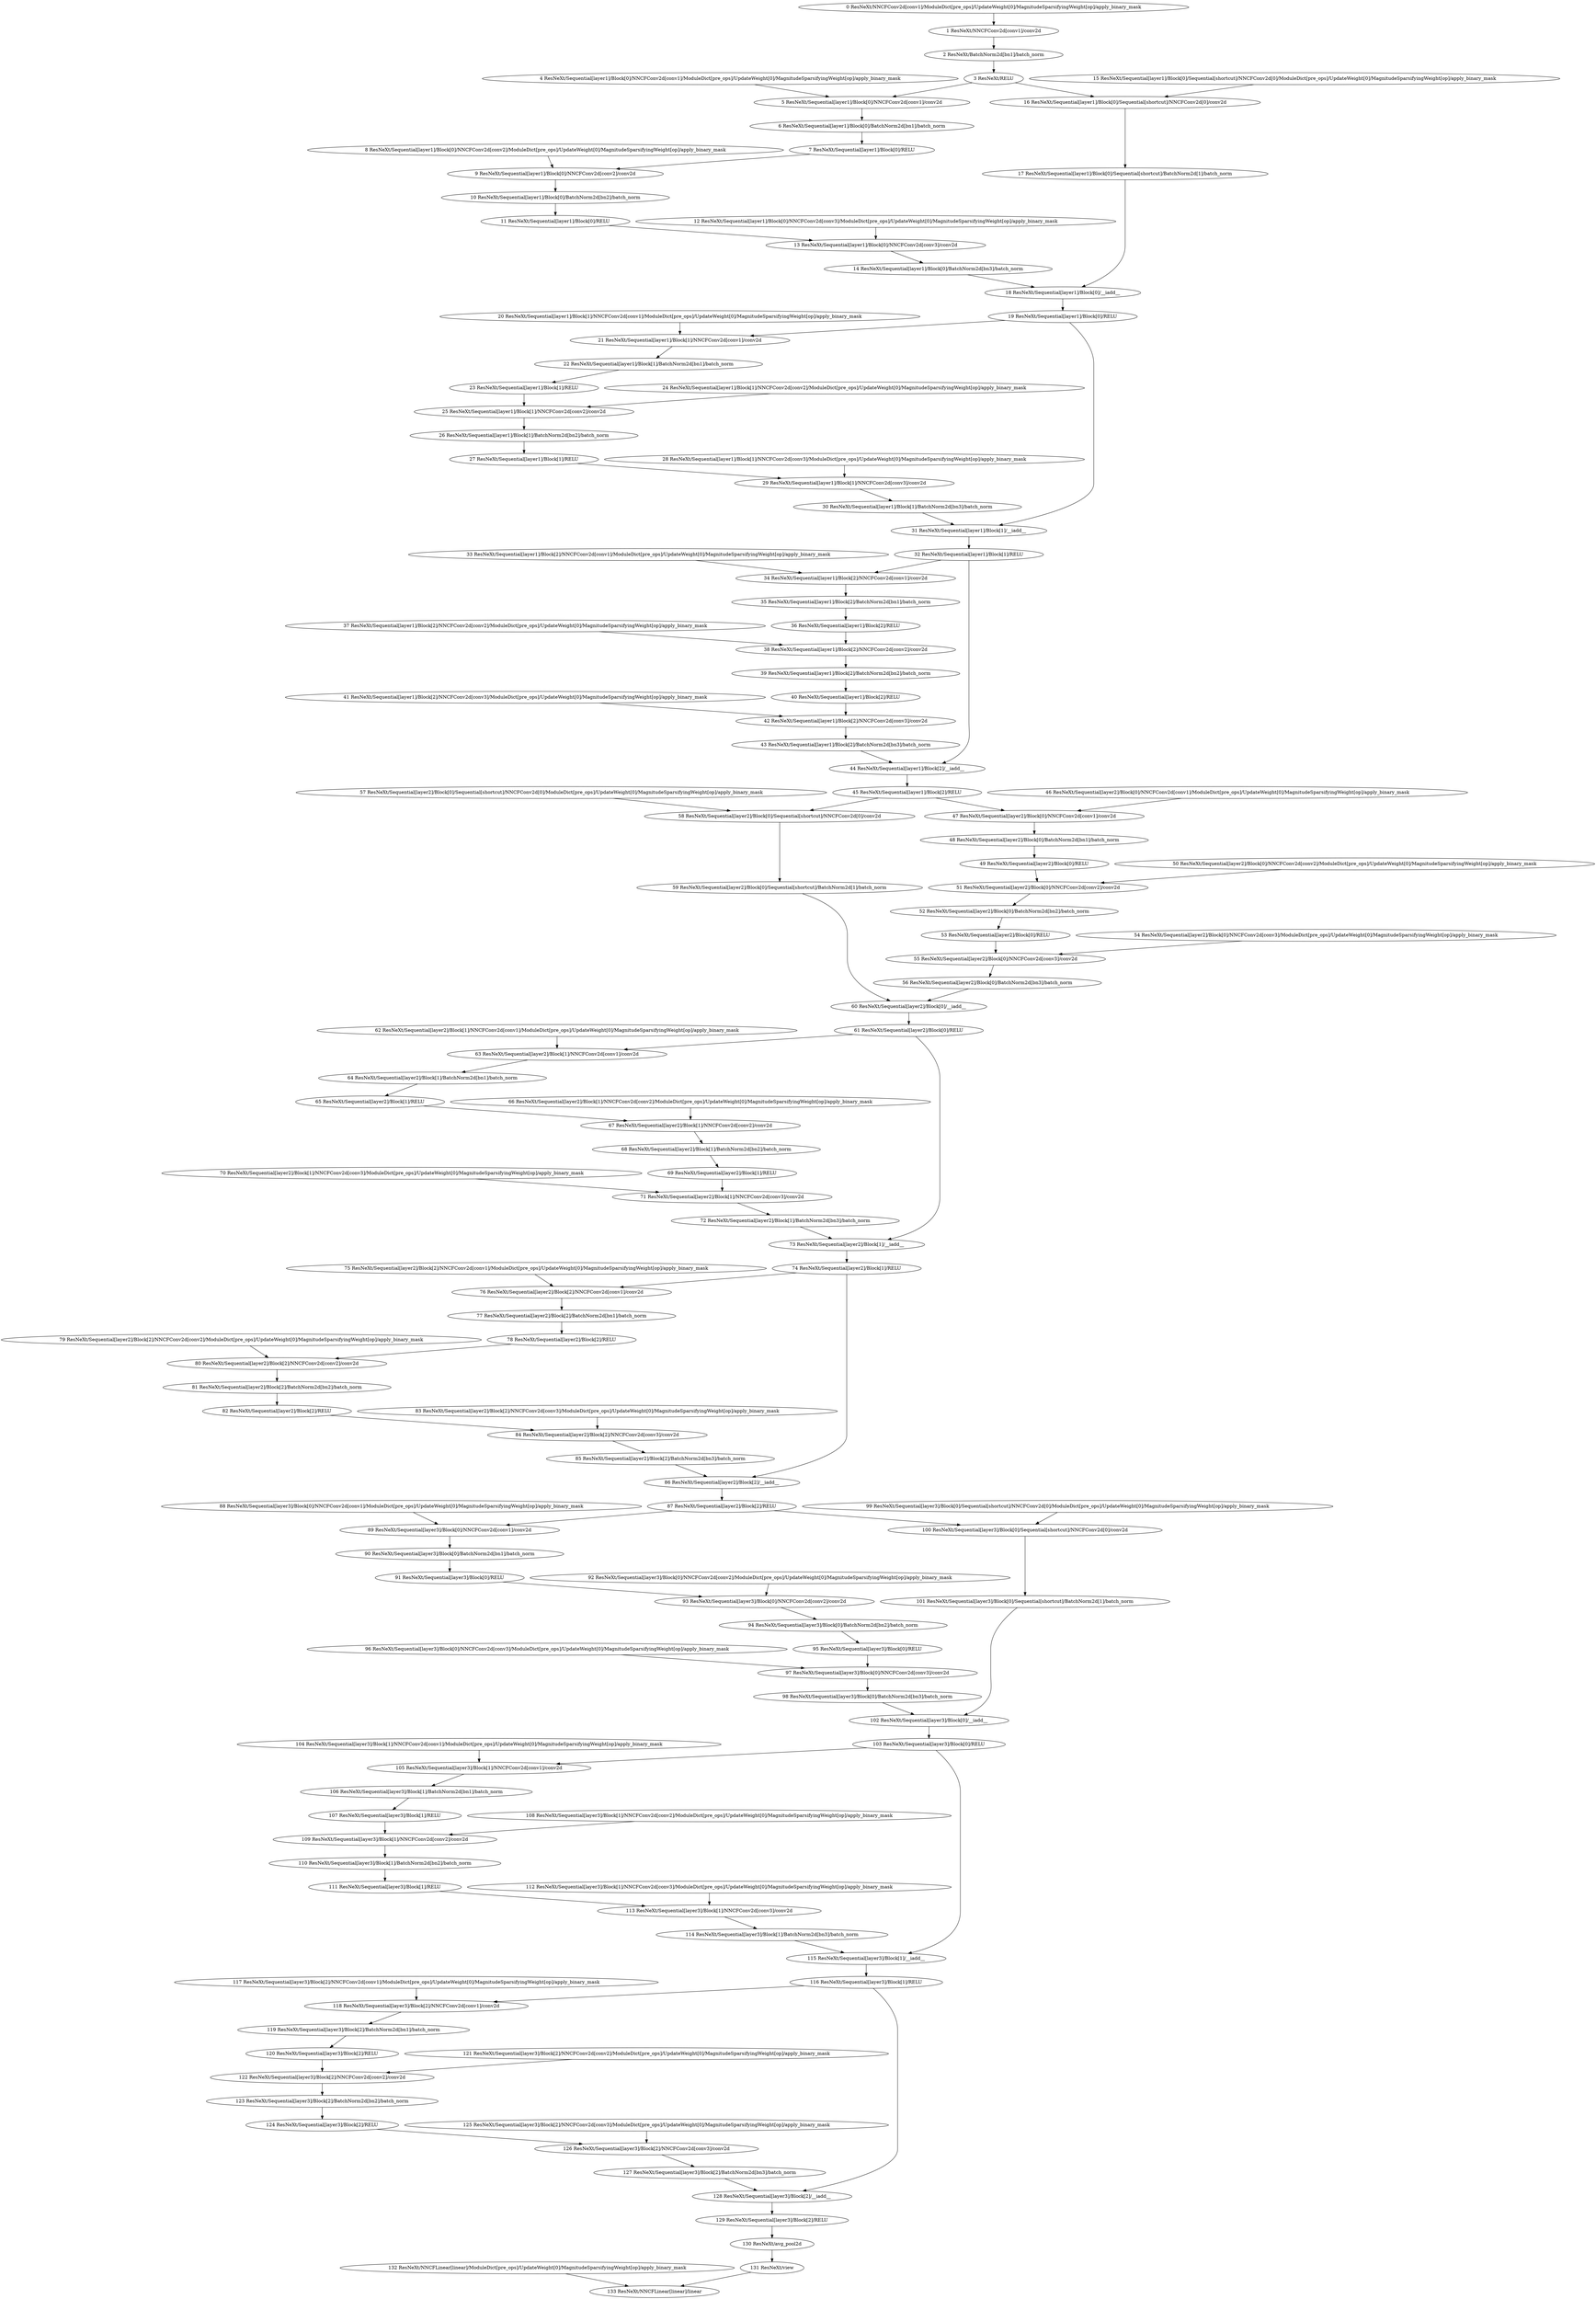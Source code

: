 strict digraph  {
"68 ResNeXt/Sequential[layer2]/Block[1]/BatchNorm2d[bn2]/batch_norm" [id=68, scope="ResNeXt/Sequential[layer2]/Block[1]/BatchNorm2d[bn2]", type=batch_norm];
"125 ResNeXt/Sequential[layer3]/Block[2]/NNCFConv2d[conv3]/ModuleDict[pre_ops]/UpdateWeight[0]/MagnitudeSparsifyingWeight[op]/apply_binary_mask" [id=125, scope="ResNeXt/Sequential[layer3]/Block[2]/NNCFConv2d[conv3]/ModuleDict[pre_ops]/UpdateWeight[0]/MagnitudeSparsifyingWeight[op]", type=apply_binary_mask];
"50 ResNeXt/Sequential[layer2]/Block[0]/NNCFConv2d[conv2]/ModuleDict[pre_ops]/UpdateWeight[0]/MagnitudeSparsifyingWeight[op]/apply_binary_mask" [id=50, scope="ResNeXt/Sequential[layer2]/Block[0]/NNCFConv2d[conv2]/ModuleDict[pre_ops]/UpdateWeight[0]/MagnitudeSparsifyingWeight[op]", type=apply_binary_mask];
"35 ResNeXt/Sequential[layer1]/Block[2]/BatchNorm2d[bn1]/batch_norm" [id=35, scope="ResNeXt/Sequential[layer1]/Block[2]/BatchNorm2d[bn1]", type=batch_norm];
"130 ResNeXt/avg_pool2d" [id=130, scope=ResNeXt, type=avg_pool2d];
"28 ResNeXt/Sequential[layer1]/Block[1]/NNCFConv2d[conv3]/ModuleDict[pre_ops]/UpdateWeight[0]/MagnitudeSparsifyingWeight[op]/apply_binary_mask" [id=28, scope="ResNeXt/Sequential[layer1]/Block[1]/NNCFConv2d[conv3]/ModuleDict[pre_ops]/UpdateWeight[0]/MagnitudeSparsifyingWeight[op]", type=apply_binary_mask];
"80 ResNeXt/Sequential[layer2]/Block[2]/NNCFConv2d[conv2]/conv2d" [id=80, scope="ResNeXt/Sequential[layer2]/Block[2]/NNCFConv2d[conv2]", type=conv2d];
"8 ResNeXt/Sequential[layer1]/Block[0]/NNCFConv2d[conv2]/ModuleDict[pre_ops]/UpdateWeight[0]/MagnitudeSparsifyingWeight[op]/apply_binary_mask" [id=8, scope="ResNeXt/Sequential[layer1]/Block[0]/NNCFConv2d[conv2]/ModuleDict[pre_ops]/UpdateWeight[0]/MagnitudeSparsifyingWeight[op]", type=apply_binary_mask];
"115 ResNeXt/Sequential[layer3]/Block[1]/__iadd__" [id=115, scope="ResNeXt/Sequential[layer3]/Block[1]", type=__iadd__];
"57 ResNeXt/Sequential[layer2]/Block[0]/Sequential[shortcut]/NNCFConv2d[0]/ModuleDict[pre_ops]/UpdateWeight[0]/MagnitudeSparsifyingWeight[op]/apply_binary_mask" [id=57, scope="ResNeXt/Sequential[layer2]/Block[0]/Sequential[shortcut]/NNCFConv2d[0]/ModuleDict[pre_ops]/UpdateWeight[0]/MagnitudeSparsifyingWeight[op]", type=apply_binary_mask];
"40 ResNeXt/Sequential[layer1]/Block[2]/RELU" [id=40, scope="ResNeXt/Sequential[layer1]/Block[2]", type=RELU];
"119 ResNeXt/Sequential[layer3]/Block[2]/BatchNorm2d[bn1]/batch_norm" [id=119, scope="ResNeXt/Sequential[layer3]/Block[2]/BatchNorm2d[bn1]", type=batch_norm];
"93 ResNeXt/Sequential[layer3]/Block[0]/NNCFConv2d[conv2]/conv2d" [id=93, scope="ResNeXt/Sequential[layer3]/Block[0]/NNCFConv2d[conv2]", type=conv2d];
"39 ResNeXt/Sequential[layer1]/Block[2]/BatchNorm2d[bn2]/batch_norm" [id=39, scope="ResNeXt/Sequential[layer1]/Block[2]/BatchNorm2d[bn2]", type=batch_norm];
"72 ResNeXt/Sequential[layer2]/Block[1]/BatchNorm2d[bn3]/batch_norm" [id=72, scope="ResNeXt/Sequential[layer2]/Block[1]/BatchNorm2d[bn3]", type=batch_norm];
"117 ResNeXt/Sequential[layer3]/Block[2]/NNCFConv2d[conv1]/ModuleDict[pre_ops]/UpdateWeight[0]/MagnitudeSparsifyingWeight[op]/apply_binary_mask" [id=117, scope="ResNeXt/Sequential[layer3]/Block[2]/NNCFConv2d[conv1]/ModuleDict[pre_ops]/UpdateWeight[0]/MagnitudeSparsifyingWeight[op]", type=apply_binary_mask];
"51 ResNeXt/Sequential[layer2]/Block[0]/NNCFConv2d[conv2]/conv2d" [id=51, scope="ResNeXt/Sequential[layer2]/Block[0]/NNCFConv2d[conv2]", type=conv2d];
"18 ResNeXt/Sequential[layer1]/Block[0]/__iadd__" [id=18, scope="ResNeXt/Sequential[layer1]/Block[0]", type=__iadd__];
"36 ResNeXt/Sequential[layer1]/Block[2]/RELU" [id=36, scope="ResNeXt/Sequential[layer1]/Block[2]", type=RELU];
"14 ResNeXt/Sequential[layer1]/Block[0]/BatchNorm2d[bn3]/batch_norm" [id=14, scope="ResNeXt/Sequential[layer1]/Block[0]/BatchNorm2d[bn3]", type=batch_norm];
"132 ResNeXt/NNCFLinear[linear]/ModuleDict[pre_ops]/UpdateWeight[0]/MagnitudeSparsifyingWeight[op]/apply_binary_mask" [id=132, scope="ResNeXt/NNCFLinear[linear]/ModuleDict[pre_ops]/UpdateWeight[0]/MagnitudeSparsifyingWeight[op]", type=apply_binary_mask];
"75 ResNeXt/Sequential[layer2]/Block[2]/NNCFConv2d[conv1]/ModuleDict[pre_ops]/UpdateWeight[0]/MagnitudeSparsifyingWeight[op]/apply_binary_mask" [id=75, scope="ResNeXt/Sequential[layer2]/Block[2]/NNCFConv2d[conv1]/ModuleDict[pre_ops]/UpdateWeight[0]/MagnitudeSparsifyingWeight[op]", type=apply_binary_mask];
"78 ResNeXt/Sequential[layer2]/Block[2]/RELU" [id=78, scope="ResNeXt/Sequential[layer2]/Block[2]", type=RELU];
"123 ResNeXt/Sequential[layer3]/Block[2]/BatchNorm2d[bn2]/batch_norm" [id=123, scope="ResNeXt/Sequential[layer3]/Block[2]/BatchNorm2d[bn2]", type=batch_norm];
"30 ResNeXt/Sequential[layer1]/Block[1]/BatchNorm2d[bn3]/batch_norm" [id=30, scope="ResNeXt/Sequential[layer1]/Block[1]/BatchNorm2d[bn3]", type=batch_norm];
"22 ResNeXt/Sequential[layer1]/Block[1]/BatchNorm2d[bn1]/batch_norm" [id=22, scope="ResNeXt/Sequential[layer1]/Block[1]/BatchNorm2d[bn1]", type=batch_norm];
"5 ResNeXt/Sequential[layer1]/Block[0]/NNCFConv2d[conv1]/conv2d" [id=5, scope="ResNeXt/Sequential[layer1]/Block[0]/NNCFConv2d[conv1]", type=conv2d];
"54 ResNeXt/Sequential[layer2]/Block[0]/NNCFConv2d[conv3]/ModuleDict[pre_ops]/UpdateWeight[0]/MagnitudeSparsifyingWeight[op]/apply_binary_mask" [id=54, scope="ResNeXt/Sequential[layer2]/Block[0]/NNCFConv2d[conv3]/ModuleDict[pre_ops]/UpdateWeight[0]/MagnitudeSparsifyingWeight[op]", type=apply_binary_mask];
"102 ResNeXt/Sequential[layer3]/Block[0]/__iadd__" [id=102, scope="ResNeXt/Sequential[layer3]/Block[0]", type=__iadd__];
"86 ResNeXt/Sequential[layer2]/Block[2]/__iadd__" [id=86, scope="ResNeXt/Sequential[layer2]/Block[2]", type=__iadd__];
"9 ResNeXt/Sequential[layer1]/Block[0]/NNCFConv2d[conv2]/conv2d" [id=9, scope="ResNeXt/Sequential[layer1]/Block[0]/NNCFConv2d[conv2]", type=conv2d];
"66 ResNeXt/Sequential[layer2]/Block[1]/NNCFConv2d[conv2]/ModuleDict[pre_ops]/UpdateWeight[0]/MagnitudeSparsifyingWeight[op]/apply_binary_mask" [id=66, scope="ResNeXt/Sequential[layer2]/Block[1]/NNCFConv2d[conv2]/ModuleDict[pre_ops]/UpdateWeight[0]/MagnitudeSparsifyingWeight[op]", type=apply_binary_mask];
"49 ResNeXt/Sequential[layer2]/Block[0]/RELU" [id=49, scope="ResNeXt/Sequential[layer2]/Block[0]", type=RELU];
"67 ResNeXt/Sequential[layer2]/Block[1]/NNCFConv2d[conv2]/conv2d" [id=67, scope="ResNeXt/Sequential[layer2]/Block[1]/NNCFConv2d[conv2]", type=conv2d];
"52 ResNeXt/Sequential[layer2]/Block[0]/BatchNorm2d[bn2]/batch_norm" [id=52, scope="ResNeXt/Sequential[layer2]/Block[0]/BatchNorm2d[bn2]", type=batch_norm];
"81 ResNeXt/Sequential[layer2]/Block[2]/BatchNorm2d[bn2]/batch_norm" [id=81, scope="ResNeXt/Sequential[layer2]/Block[2]/BatchNorm2d[bn2]", type=batch_norm];
"42 ResNeXt/Sequential[layer1]/Block[2]/NNCFConv2d[conv3]/conv2d" [id=42, scope="ResNeXt/Sequential[layer1]/Block[2]/NNCFConv2d[conv3]", type=conv2d];
"65 ResNeXt/Sequential[layer2]/Block[1]/RELU" [id=65, scope="ResNeXt/Sequential[layer2]/Block[1]", type=RELU];
"100 ResNeXt/Sequential[layer3]/Block[0]/Sequential[shortcut]/NNCFConv2d[0]/conv2d" [id=100, scope="ResNeXt/Sequential[layer3]/Block[0]/Sequential[shortcut]/NNCFConv2d[0]", type=conv2d];
"53 ResNeXt/Sequential[layer2]/Block[0]/RELU" [id=53, scope="ResNeXt/Sequential[layer2]/Block[0]", type=RELU];
"121 ResNeXt/Sequential[layer3]/Block[2]/NNCFConv2d[conv2]/ModuleDict[pre_ops]/UpdateWeight[0]/MagnitudeSparsifyingWeight[op]/apply_binary_mask" [id=121, scope="ResNeXt/Sequential[layer3]/Block[2]/NNCFConv2d[conv2]/ModuleDict[pre_ops]/UpdateWeight[0]/MagnitudeSparsifyingWeight[op]", type=apply_binary_mask];
"118 ResNeXt/Sequential[layer3]/Block[2]/NNCFConv2d[conv1]/conv2d" [id=118, scope="ResNeXt/Sequential[layer3]/Block[2]/NNCFConv2d[conv1]", type=conv2d];
"99 ResNeXt/Sequential[layer3]/Block[0]/Sequential[shortcut]/NNCFConv2d[0]/ModuleDict[pre_ops]/UpdateWeight[0]/MagnitudeSparsifyingWeight[op]/apply_binary_mask" [id=99, scope="ResNeXt/Sequential[layer3]/Block[0]/Sequential[shortcut]/NNCFConv2d[0]/ModuleDict[pre_ops]/UpdateWeight[0]/MagnitudeSparsifyingWeight[op]", type=apply_binary_mask];
"103 ResNeXt/Sequential[layer3]/Block[0]/RELU" [id=103, scope="ResNeXt/Sequential[layer3]/Block[0]", type=RELU];
"71 ResNeXt/Sequential[layer2]/Block[1]/NNCFConv2d[conv3]/conv2d" [id=71, scope="ResNeXt/Sequential[layer2]/Block[1]/NNCFConv2d[conv3]", type=conv2d];
"74 ResNeXt/Sequential[layer2]/Block[1]/RELU" [id=74, scope="ResNeXt/Sequential[layer2]/Block[1]", type=RELU];
"24 ResNeXt/Sequential[layer1]/Block[1]/NNCFConv2d[conv2]/ModuleDict[pre_ops]/UpdateWeight[0]/MagnitudeSparsifyingWeight[op]/apply_binary_mask" [id=24, scope="ResNeXt/Sequential[layer1]/Block[1]/NNCFConv2d[conv2]/ModuleDict[pre_ops]/UpdateWeight[0]/MagnitudeSparsifyingWeight[op]", type=apply_binary_mask];
"61 ResNeXt/Sequential[layer2]/Block[0]/RELU" [id=61, scope="ResNeXt/Sequential[layer2]/Block[0]", type=RELU];
"83 ResNeXt/Sequential[layer2]/Block[2]/NNCFConv2d[conv3]/ModuleDict[pre_ops]/UpdateWeight[0]/MagnitudeSparsifyingWeight[op]/apply_binary_mask" [id=83, scope="ResNeXt/Sequential[layer2]/Block[2]/NNCFConv2d[conv3]/ModuleDict[pre_ops]/UpdateWeight[0]/MagnitudeSparsifyingWeight[op]", type=apply_binary_mask];
"26 ResNeXt/Sequential[layer1]/Block[1]/BatchNorm2d[bn2]/batch_norm" [id=26, scope="ResNeXt/Sequential[layer1]/Block[1]/BatchNorm2d[bn2]", type=batch_norm];
"16 ResNeXt/Sequential[layer1]/Block[0]/Sequential[shortcut]/NNCFConv2d[0]/conv2d" [id=16, scope="ResNeXt/Sequential[layer1]/Block[0]/Sequential[shortcut]/NNCFConv2d[0]", type=conv2d];
"85 ResNeXt/Sequential[layer2]/Block[2]/BatchNorm2d[bn3]/batch_norm" [id=85, scope="ResNeXt/Sequential[layer2]/Block[2]/BatchNorm2d[bn3]", type=batch_norm];
"23 ResNeXt/Sequential[layer1]/Block[1]/RELU" [id=23, scope="ResNeXt/Sequential[layer1]/Block[1]", type=RELU];
"94 ResNeXt/Sequential[layer3]/Block[0]/BatchNorm2d[bn2]/batch_norm" [id=94, scope="ResNeXt/Sequential[layer3]/Block[0]/BatchNorm2d[bn2]", type=batch_norm];
"3 ResNeXt/RELU" [id=3, scope=ResNeXt, type=RELU];
"6 ResNeXt/Sequential[layer1]/Block[0]/BatchNorm2d[bn1]/batch_norm" [id=6, scope="ResNeXt/Sequential[layer1]/Block[0]/BatchNorm2d[bn1]", type=batch_norm];
"84 ResNeXt/Sequential[layer2]/Block[2]/NNCFConv2d[conv3]/conv2d" [id=84, scope="ResNeXt/Sequential[layer2]/Block[2]/NNCFConv2d[conv3]", type=conv2d];
"41 ResNeXt/Sequential[layer1]/Block[2]/NNCFConv2d[conv3]/ModuleDict[pre_ops]/UpdateWeight[0]/MagnitudeSparsifyingWeight[op]/apply_binary_mask" [id=41, scope="ResNeXt/Sequential[layer1]/Block[2]/NNCFConv2d[conv3]/ModuleDict[pre_ops]/UpdateWeight[0]/MagnitudeSparsifyingWeight[op]", type=apply_binary_mask];
"128 ResNeXt/Sequential[layer3]/Block[2]/__iadd__" [id=128, scope="ResNeXt/Sequential[layer3]/Block[2]", type=__iadd__];
"31 ResNeXt/Sequential[layer1]/Block[1]/__iadd__" [id=31, scope="ResNeXt/Sequential[layer1]/Block[1]", type=__iadd__];
"90 ResNeXt/Sequential[layer3]/Block[0]/BatchNorm2d[bn1]/batch_norm" [id=90, scope="ResNeXt/Sequential[layer3]/Block[0]/BatchNorm2d[bn1]", type=batch_norm];
"63 ResNeXt/Sequential[layer2]/Block[1]/NNCFConv2d[conv1]/conv2d" [id=63, scope="ResNeXt/Sequential[layer2]/Block[1]/NNCFConv2d[conv1]", type=conv2d];
"124 ResNeXt/Sequential[layer3]/Block[2]/RELU" [id=124, scope="ResNeXt/Sequential[layer3]/Block[2]", type=RELU];
"59 ResNeXt/Sequential[layer2]/Block[0]/Sequential[shortcut]/BatchNorm2d[1]/batch_norm" [id=59, scope="ResNeXt/Sequential[layer2]/Block[0]/Sequential[shortcut]/BatchNorm2d[1]", type=batch_norm];
"104 ResNeXt/Sequential[layer3]/Block[1]/NNCFConv2d[conv1]/ModuleDict[pre_ops]/UpdateWeight[0]/MagnitudeSparsifyingWeight[op]/apply_binary_mask" [id=104, scope="ResNeXt/Sequential[layer3]/Block[1]/NNCFConv2d[conv1]/ModuleDict[pre_ops]/UpdateWeight[0]/MagnitudeSparsifyingWeight[op]", type=apply_binary_mask];
"34 ResNeXt/Sequential[layer1]/Block[2]/NNCFConv2d[conv1]/conv2d" [id=34, scope="ResNeXt/Sequential[layer1]/Block[2]/NNCFConv2d[conv1]", type=conv2d];
"2 ResNeXt/BatchNorm2d[bn1]/batch_norm" [id=2, scope="ResNeXt/BatchNorm2d[bn1]", type=batch_norm];
"1 ResNeXt/NNCFConv2d[conv1]/conv2d" [id=1, scope="ResNeXt/NNCFConv2d[conv1]", type=conv2d];
"97 ResNeXt/Sequential[layer3]/Block[0]/NNCFConv2d[conv3]/conv2d" [id=97, scope="ResNeXt/Sequential[layer3]/Block[0]/NNCFConv2d[conv3]", type=conv2d];
"126 ResNeXt/Sequential[layer3]/Block[2]/NNCFConv2d[conv3]/conv2d" [id=126, scope="ResNeXt/Sequential[layer3]/Block[2]/NNCFConv2d[conv3]", type=conv2d];
"92 ResNeXt/Sequential[layer3]/Block[0]/NNCFConv2d[conv2]/ModuleDict[pre_ops]/UpdateWeight[0]/MagnitudeSparsifyingWeight[op]/apply_binary_mask" [id=92, scope="ResNeXt/Sequential[layer3]/Block[0]/NNCFConv2d[conv2]/ModuleDict[pre_ops]/UpdateWeight[0]/MagnitudeSparsifyingWeight[op]", type=apply_binary_mask];
"79 ResNeXt/Sequential[layer2]/Block[2]/NNCFConv2d[conv2]/ModuleDict[pre_ops]/UpdateWeight[0]/MagnitudeSparsifyingWeight[op]/apply_binary_mask" [id=79, scope="ResNeXt/Sequential[layer2]/Block[2]/NNCFConv2d[conv2]/ModuleDict[pre_ops]/UpdateWeight[0]/MagnitudeSparsifyingWeight[op]", type=apply_binary_mask];
"101 ResNeXt/Sequential[layer3]/Block[0]/Sequential[shortcut]/BatchNorm2d[1]/batch_norm" [id=101, scope="ResNeXt/Sequential[layer3]/Block[0]/Sequential[shortcut]/BatchNorm2d[1]", type=batch_norm];
"131 ResNeXt/view" [id=131, scope=ResNeXt, type=view];
"62 ResNeXt/Sequential[layer2]/Block[1]/NNCFConv2d[conv1]/ModuleDict[pre_ops]/UpdateWeight[0]/MagnitudeSparsifyingWeight[op]/apply_binary_mask" [id=62, scope="ResNeXt/Sequential[layer2]/Block[1]/NNCFConv2d[conv1]/ModuleDict[pre_ops]/UpdateWeight[0]/MagnitudeSparsifyingWeight[op]", type=apply_binary_mask];
"95 ResNeXt/Sequential[layer3]/Block[0]/RELU" [id=95, scope="ResNeXt/Sequential[layer3]/Block[0]", type=RELU];
"12 ResNeXt/Sequential[layer1]/Block[0]/NNCFConv2d[conv3]/ModuleDict[pre_ops]/UpdateWeight[0]/MagnitudeSparsifyingWeight[op]/apply_binary_mask" [id=12, scope="ResNeXt/Sequential[layer1]/Block[0]/NNCFConv2d[conv3]/ModuleDict[pre_ops]/UpdateWeight[0]/MagnitudeSparsifyingWeight[op]", type=apply_binary_mask];
"70 ResNeXt/Sequential[layer2]/Block[1]/NNCFConv2d[conv3]/ModuleDict[pre_ops]/UpdateWeight[0]/MagnitudeSparsifyingWeight[op]/apply_binary_mask" [id=70, scope="ResNeXt/Sequential[layer2]/Block[1]/NNCFConv2d[conv3]/ModuleDict[pre_ops]/UpdateWeight[0]/MagnitudeSparsifyingWeight[op]", type=apply_binary_mask];
"48 ResNeXt/Sequential[layer2]/Block[0]/BatchNorm2d[bn1]/batch_norm" [id=48, scope="ResNeXt/Sequential[layer2]/Block[0]/BatchNorm2d[bn1]", type=batch_norm];
"77 ResNeXt/Sequential[layer2]/Block[2]/BatchNorm2d[bn1]/batch_norm" [id=77, scope="ResNeXt/Sequential[layer2]/Block[2]/BatchNorm2d[bn1]", type=batch_norm];
"20 ResNeXt/Sequential[layer1]/Block[1]/NNCFConv2d[conv1]/ModuleDict[pre_ops]/UpdateWeight[0]/MagnitudeSparsifyingWeight[op]/apply_binary_mask" [id=20, scope="ResNeXt/Sequential[layer1]/Block[1]/NNCFConv2d[conv1]/ModuleDict[pre_ops]/UpdateWeight[0]/MagnitudeSparsifyingWeight[op]", type=apply_binary_mask];
"89 ResNeXt/Sequential[layer3]/Block[0]/NNCFConv2d[conv1]/conv2d" [id=89, scope="ResNeXt/Sequential[layer3]/Block[0]/NNCFConv2d[conv1]", type=conv2d];
"25 ResNeXt/Sequential[layer1]/Block[1]/NNCFConv2d[conv2]/conv2d" [id=25, scope="ResNeXt/Sequential[layer1]/Block[1]/NNCFConv2d[conv2]", type=conv2d];
"19 ResNeXt/Sequential[layer1]/Block[0]/RELU" [id=19, scope="ResNeXt/Sequential[layer1]/Block[0]", type=RELU];
"129 ResNeXt/Sequential[layer3]/Block[2]/RELU" [id=129, scope="ResNeXt/Sequential[layer3]/Block[2]", type=RELU];
"96 ResNeXt/Sequential[layer3]/Block[0]/NNCFConv2d[conv3]/ModuleDict[pre_ops]/UpdateWeight[0]/MagnitudeSparsifyingWeight[op]/apply_binary_mask" [id=96, scope="ResNeXt/Sequential[layer3]/Block[0]/NNCFConv2d[conv3]/ModuleDict[pre_ops]/UpdateWeight[0]/MagnitudeSparsifyingWeight[op]", type=apply_binary_mask];
"105 ResNeXt/Sequential[layer3]/Block[1]/NNCFConv2d[conv1]/conv2d" [id=105, scope="ResNeXt/Sequential[layer3]/Block[1]/NNCFConv2d[conv1]", type=conv2d];
"33 ResNeXt/Sequential[layer1]/Block[2]/NNCFConv2d[conv1]/ModuleDict[pre_ops]/UpdateWeight[0]/MagnitudeSparsifyingWeight[op]/apply_binary_mask" [id=33, scope="ResNeXt/Sequential[layer1]/Block[2]/NNCFConv2d[conv1]/ModuleDict[pre_ops]/UpdateWeight[0]/MagnitudeSparsifyingWeight[op]", type=apply_binary_mask];
"0 ResNeXt/NNCFConv2d[conv1]/ModuleDict[pre_ops]/UpdateWeight[0]/MagnitudeSparsifyingWeight[op]/apply_binary_mask" [id=0, scope="ResNeXt/NNCFConv2d[conv1]/ModuleDict[pre_ops]/UpdateWeight[0]/MagnitudeSparsifyingWeight[op]", type=apply_binary_mask];
"29 ResNeXt/Sequential[layer1]/Block[1]/NNCFConv2d[conv3]/conv2d" [id=29, scope="ResNeXt/Sequential[layer1]/Block[1]/NNCFConv2d[conv3]", type=conv2d];
"69 ResNeXt/Sequential[layer2]/Block[1]/RELU" [id=69, scope="ResNeXt/Sequential[layer2]/Block[1]", type=RELU];
"82 ResNeXt/Sequential[layer2]/Block[2]/RELU" [id=82, scope="ResNeXt/Sequential[layer2]/Block[2]", type=RELU];
"108 ResNeXt/Sequential[layer3]/Block[1]/NNCFConv2d[conv2]/ModuleDict[pre_ops]/UpdateWeight[0]/MagnitudeSparsifyingWeight[op]/apply_binary_mask" [id=108, scope="ResNeXt/Sequential[layer3]/Block[1]/NNCFConv2d[conv2]/ModuleDict[pre_ops]/UpdateWeight[0]/MagnitudeSparsifyingWeight[op]", type=apply_binary_mask];
"122 ResNeXt/Sequential[layer3]/Block[2]/NNCFConv2d[conv2]/conv2d" [id=122, scope="ResNeXt/Sequential[layer3]/Block[2]/NNCFConv2d[conv2]", type=conv2d];
"73 ResNeXt/Sequential[layer2]/Block[1]/__iadd__" [id=73, scope="ResNeXt/Sequential[layer2]/Block[1]", type=__iadd__];
"60 ResNeXt/Sequential[layer2]/Block[0]/__iadd__" [id=60, scope="ResNeXt/Sequential[layer2]/Block[0]", type=__iadd__];
"7 ResNeXt/Sequential[layer1]/Block[0]/RELU" [id=7, scope="ResNeXt/Sequential[layer1]/Block[0]", type=RELU];
"17 ResNeXt/Sequential[layer1]/Block[0]/Sequential[shortcut]/BatchNorm2d[1]/batch_norm" [id=17, scope="ResNeXt/Sequential[layer1]/Block[0]/Sequential[shortcut]/BatchNorm2d[1]", type=batch_norm];
"114 ResNeXt/Sequential[layer3]/Block[1]/BatchNorm2d[bn3]/batch_norm" [id=114, scope="ResNeXt/Sequential[layer3]/Block[1]/BatchNorm2d[bn3]", type=batch_norm];
"15 ResNeXt/Sequential[layer1]/Block[0]/Sequential[shortcut]/NNCFConv2d[0]/ModuleDict[pre_ops]/UpdateWeight[0]/MagnitudeSparsifyingWeight[op]/apply_binary_mask" [id=15, scope="ResNeXt/Sequential[layer1]/Block[0]/Sequential[shortcut]/NNCFConv2d[0]/ModuleDict[pre_ops]/UpdateWeight[0]/MagnitudeSparsifyingWeight[op]", type=apply_binary_mask];
"120 ResNeXt/Sequential[layer3]/Block[2]/RELU" [id=120, scope="ResNeXt/Sequential[layer3]/Block[2]", type=RELU];
"45 ResNeXt/Sequential[layer1]/Block[2]/RELU" [id=45, scope="ResNeXt/Sequential[layer1]/Block[2]", type=RELU];
"4 ResNeXt/Sequential[layer1]/Block[0]/NNCFConv2d[conv1]/ModuleDict[pre_ops]/UpdateWeight[0]/MagnitudeSparsifyingWeight[op]/apply_binary_mask" [id=4, scope="ResNeXt/Sequential[layer1]/Block[0]/NNCFConv2d[conv1]/ModuleDict[pre_ops]/UpdateWeight[0]/MagnitudeSparsifyingWeight[op]", type=apply_binary_mask];
"107 ResNeXt/Sequential[layer3]/Block[1]/RELU" [id=107, scope="ResNeXt/Sequential[layer3]/Block[1]", type=RELU];
"47 ResNeXt/Sequential[layer2]/Block[0]/NNCFConv2d[conv1]/conv2d" [id=47, scope="ResNeXt/Sequential[layer2]/Block[0]/NNCFConv2d[conv1]", type=conv2d];
"112 ResNeXt/Sequential[layer3]/Block[1]/NNCFConv2d[conv3]/ModuleDict[pre_ops]/UpdateWeight[0]/MagnitudeSparsifyingWeight[op]/apply_binary_mask" [id=112, scope="ResNeXt/Sequential[layer3]/Block[1]/NNCFConv2d[conv3]/ModuleDict[pre_ops]/UpdateWeight[0]/MagnitudeSparsifyingWeight[op]", type=apply_binary_mask];
"46 ResNeXt/Sequential[layer2]/Block[0]/NNCFConv2d[conv1]/ModuleDict[pre_ops]/UpdateWeight[0]/MagnitudeSparsifyingWeight[op]/apply_binary_mask" [id=46, scope="ResNeXt/Sequential[layer2]/Block[0]/NNCFConv2d[conv1]/ModuleDict[pre_ops]/UpdateWeight[0]/MagnitudeSparsifyingWeight[op]", type=apply_binary_mask];
"43 ResNeXt/Sequential[layer1]/Block[2]/BatchNorm2d[bn3]/batch_norm" [id=43, scope="ResNeXt/Sequential[layer1]/Block[2]/BatchNorm2d[bn3]", type=batch_norm];
"133 ResNeXt/NNCFLinear[linear]/linear" [id=133, scope="ResNeXt/NNCFLinear[linear]", type=linear];
"91 ResNeXt/Sequential[layer3]/Block[0]/RELU" [id=91, scope="ResNeXt/Sequential[layer3]/Block[0]", type=RELU];
"106 ResNeXt/Sequential[layer3]/Block[1]/BatchNorm2d[bn1]/batch_norm" [id=106, scope="ResNeXt/Sequential[layer3]/Block[1]/BatchNorm2d[bn1]", type=batch_norm];
"64 ResNeXt/Sequential[layer2]/Block[1]/BatchNorm2d[bn1]/batch_norm" [id=64, scope="ResNeXt/Sequential[layer2]/Block[1]/BatchNorm2d[bn1]", type=batch_norm];
"111 ResNeXt/Sequential[layer3]/Block[1]/RELU" [id=111, scope="ResNeXt/Sequential[layer3]/Block[1]", type=RELU];
"21 ResNeXt/Sequential[layer1]/Block[1]/NNCFConv2d[conv1]/conv2d" [id=21, scope="ResNeXt/Sequential[layer1]/Block[1]/NNCFConv2d[conv1]", type=conv2d];
"55 ResNeXt/Sequential[layer2]/Block[0]/NNCFConv2d[conv3]/conv2d" [id=55, scope="ResNeXt/Sequential[layer2]/Block[0]/NNCFConv2d[conv3]", type=conv2d];
"11 ResNeXt/Sequential[layer1]/Block[0]/RELU" [id=11, scope="ResNeXt/Sequential[layer1]/Block[0]", type=RELU];
"116 ResNeXt/Sequential[layer3]/Block[1]/RELU" [id=116, scope="ResNeXt/Sequential[layer3]/Block[1]", type=RELU];
"32 ResNeXt/Sequential[layer1]/Block[1]/RELU" [id=32, scope="ResNeXt/Sequential[layer1]/Block[1]", type=RELU];
"37 ResNeXt/Sequential[layer1]/Block[2]/NNCFConv2d[conv2]/ModuleDict[pre_ops]/UpdateWeight[0]/MagnitudeSparsifyingWeight[op]/apply_binary_mask" [id=37, scope="ResNeXt/Sequential[layer1]/Block[2]/NNCFConv2d[conv2]/ModuleDict[pre_ops]/UpdateWeight[0]/MagnitudeSparsifyingWeight[op]", type=apply_binary_mask];
"44 ResNeXt/Sequential[layer1]/Block[2]/__iadd__" [id=44, scope="ResNeXt/Sequential[layer1]/Block[2]", type=__iadd__];
"110 ResNeXt/Sequential[layer3]/Block[1]/BatchNorm2d[bn2]/batch_norm" [id=110, scope="ResNeXt/Sequential[layer3]/Block[1]/BatchNorm2d[bn2]", type=batch_norm];
"38 ResNeXt/Sequential[layer1]/Block[2]/NNCFConv2d[conv2]/conv2d" [id=38, scope="ResNeXt/Sequential[layer1]/Block[2]/NNCFConv2d[conv2]", type=conv2d];
"76 ResNeXt/Sequential[layer2]/Block[2]/NNCFConv2d[conv1]/conv2d" [id=76, scope="ResNeXt/Sequential[layer2]/Block[2]/NNCFConv2d[conv1]", type=conv2d];
"127 ResNeXt/Sequential[layer3]/Block[2]/BatchNorm2d[bn3]/batch_norm" [id=127, scope="ResNeXt/Sequential[layer3]/Block[2]/BatchNorm2d[bn3]", type=batch_norm];
"113 ResNeXt/Sequential[layer3]/Block[1]/NNCFConv2d[conv3]/conv2d" [id=113, scope="ResNeXt/Sequential[layer3]/Block[1]/NNCFConv2d[conv3]", type=conv2d];
"27 ResNeXt/Sequential[layer1]/Block[1]/RELU" [id=27, scope="ResNeXt/Sequential[layer1]/Block[1]", type=RELU];
"98 ResNeXt/Sequential[layer3]/Block[0]/BatchNorm2d[bn3]/batch_norm" [id=98, scope="ResNeXt/Sequential[layer3]/Block[0]/BatchNorm2d[bn3]", type=batch_norm];
"56 ResNeXt/Sequential[layer2]/Block[0]/BatchNorm2d[bn3]/batch_norm" [id=56, scope="ResNeXt/Sequential[layer2]/Block[0]/BatchNorm2d[bn3]", type=batch_norm];
"13 ResNeXt/Sequential[layer1]/Block[0]/NNCFConv2d[conv3]/conv2d" [id=13, scope="ResNeXt/Sequential[layer1]/Block[0]/NNCFConv2d[conv3]", type=conv2d];
"109 ResNeXt/Sequential[layer3]/Block[1]/NNCFConv2d[conv2]/conv2d" [id=109, scope="ResNeXt/Sequential[layer3]/Block[1]/NNCFConv2d[conv2]", type=conv2d];
"10 ResNeXt/Sequential[layer1]/Block[0]/BatchNorm2d[bn2]/batch_norm" [id=10, scope="ResNeXt/Sequential[layer1]/Block[0]/BatchNorm2d[bn2]", type=batch_norm];
"88 ResNeXt/Sequential[layer3]/Block[0]/NNCFConv2d[conv1]/ModuleDict[pre_ops]/UpdateWeight[0]/MagnitudeSparsifyingWeight[op]/apply_binary_mask" [id=88, scope="ResNeXt/Sequential[layer3]/Block[0]/NNCFConv2d[conv1]/ModuleDict[pre_ops]/UpdateWeight[0]/MagnitudeSparsifyingWeight[op]", type=apply_binary_mask];
"58 ResNeXt/Sequential[layer2]/Block[0]/Sequential[shortcut]/NNCFConv2d[0]/conv2d" [id=58, scope="ResNeXt/Sequential[layer2]/Block[0]/Sequential[shortcut]/NNCFConv2d[0]", type=conv2d];
"87 ResNeXt/Sequential[layer2]/Block[2]/RELU" [id=87, scope="ResNeXt/Sequential[layer2]/Block[2]", type=RELU];
"68 ResNeXt/Sequential[layer2]/Block[1]/BatchNorm2d[bn2]/batch_norm" -> "69 ResNeXt/Sequential[layer2]/Block[1]/RELU";
"125 ResNeXt/Sequential[layer3]/Block[2]/NNCFConv2d[conv3]/ModuleDict[pre_ops]/UpdateWeight[0]/MagnitudeSparsifyingWeight[op]/apply_binary_mask" -> "126 ResNeXt/Sequential[layer3]/Block[2]/NNCFConv2d[conv3]/conv2d";
"50 ResNeXt/Sequential[layer2]/Block[0]/NNCFConv2d[conv2]/ModuleDict[pre_ops]/UpdateWeight[0]/MagnitudeSparsifyingWeight[op]/apply_binary_mask" -> "51 ResNeXt/Sequential[layer2]/Block[0]/NNCFConv2d[conv2]/conv2d";
"35 ResNeXt/Sequential[layer1]/Block[2]/BatchNorm2d[bn1]/batch_norm" -> "36 ResNeXt/Sequential[layer1]/Block[2]/RELU";
"130 ResNeXt/avg_pool2d" -> "131 ResNeXt/view";
"28 ResNeXt/Sequential[layer1]/Block[1]/NNCFConv2d[conv3]/ModuleDict[pre_ops]/UpdateWeight[0]/MagnitudeSparsifyingWeight[op]/apply_binary_mask" -> "29 ResNeXt/Sequential[layer1]/Block[1]/NNCFConv2d[conv3]/conv2d";
"80 ResNeXt/Sequential[layer2]/Block[2]/NNCFConv2d[conv2]/conv2d" -> "81 ResNeXt/Sequential[layer2]/Block[2]/BatchNorm2d[bn2]/batch_norm";
"8 ResNeXt/Sequential[layer1]/Block[0]/NNCFConv2d[conv2]/ModuleDict[pre_ops]/UpdateWeight[0]/MagnitudeSparsifyingWeight[op]/apply_binary_mask" -> "9 ResNeXt/Sequential[layer1]/Block[0]/NNCFConv2d[conv2]/conv2d";
"115 ResNeXt/Sequential[layer3]/Block[1]/__iadd__" -> "116 ResNeXt/Sequential[layer3]/Block[1]/RELU";
"57 ResNeXt/Sequential[layer2]/Block[0]/Sequential[shortcut]/NNCFConv2d[0]/ModuleDict[pre_ops]/UpdateWeight[0]/MagnitudeSparsifyingWeight[op]/apply_binary_mask" -> "58 ResNeXt/Sequential[layer2]/Block[0]/Sequential[shortcut]/NNCFConv2d[0]/conv2d";
"40 ResNeXt/Sequential[layer1]/Block[2]/RELU" -> "42 ResNeXt/Sequential[layer1]/Block[2]/NNCFConv2d[conv3]/conv2d";
"119 ResNeXt/Sequential[layer3]/Block[2]/BatchNorm2d[bn1]/batch_norm" -> "120 ResNeXt/Sequential[layer3]/Block[2]/RELU";
"93 ResNeXt/Sequential[layer3]/Block[0]/NNCFConv2d[conv2]/conv2d" -> "94 ResNeXt/Sequential[layer3]/Block[0]/BatchNorm2d[bn2]/batch_norm";
"39 ResNeXt/Sequential[layer1]/Block[2]/BatchNorm2d[bn2]/batch_norm" -> "40 ResNeXt/Sequential[layer1]/Block[2]/RELU";
"72 ResNeXt/Sequential[layer2]/Block[1]/BatchNorm2d[bn3]/batch_norm" -> "73 ResNeXt/Sequential[layer2]/Block[1]/__iadd__";
"117 ResNeXt/Sequential[layer3]/Block[2]/NNCFConv2d[conv1]/ModuleDict[pre_ops]/UpdateWeight[0]/MagnitudeSparsifyingWeight[op]/apply_binary_mask" -> "118 ResNeXt/Sequential[layer3]/Block[2]/NNCFConv2d[conv1]/conv2d";
"51 ResNeXt/Sequential[layer2]/Block[0]/NNCFConv2d[conv2]/conv2d" -> "52 ResNeXt/Sequential[layer2]/Block[0]/BatchNorm2d[bn2]/batch_norm";
"18 ResNeXt/Sequential[layer1]/Block[0]/__iadd__" -> "19 ResNeXt/Sequential[layer1]/Block[0]/RELU";
"36 ResNeXt/Sequential[layer1]/Block[2]/RELU" -> "38 ResNeXt/Sequential[layer1]/Block[2]/NNCFConv2d[conv2]/conv2d";
"14 ResNeXt/Sequential[layer1]/Block[0]/BatchNorm2d[bn3]/batch_norm" -> "18 ResNeXt/Sequential[layer1]/Block[0]/__iadd__";
"132 ResNeXt/NNCFLinear[linear]/ModuleDict[pre_ops]/UpdateWeight[0]/MagnitudeSparsifyingWeight[op]/apply_binary_mask" -> "133 ResNeXt/NNCFLinear[linear]/linear";
"75 ResNeXt/Sequential[layer2]/Block[2]/NNCFConv2d[conv1]/ModuleDict[pre_ops]/UpdateWeight[0]/MagnitudeSparsifyingWeight[op]/apply_binary_mask" -> "76 ResNeXt/Sequential[layer2]/Block[2]/NNCFConv2d[conv1]/conv2d";
"78 ResNeXt/Sequential[layer2]/Block[2]/RELU" -> "80 ResNeXt/Sequential[layer2]/Block[2]/NNCFConv2d[conv2]/conv2d";
"123 ResNeXt/Sequential[layer3]/Block[2]/BatchNorm2d[bn2]/batch_norm" -> "124 ResNeXt/Sequential[layer3]/Block[2]/RELU";
"30 ResNeXt/Sequential[layer1]/Block[1]/BatchNorm2d[bn3]/batch_norm" -> "31 ResNeXt/Sequential[layer1]/Block[1]/__iadd__";
"22 ResNeXt/Sequential[layer1]/Block[1]/BatchNorm2d[bn1]/batch_norm" -> "23 ResNeXt/Sequential[layer1]/Block[1]/RELU";
"5 ResNeXt/Sequential[layer1]/Block[0]/NNCFConv2d[conv1]/conv2d" -> "6 ResNeXt/Sequential[layer1]/Block[0]/BatchNorm2d[bn1]/batch_norm";
"54 ResNeXt/Sequential[layer2]/Block[0]/NNCFConv2d[conv3]/ModuleDict[pre_ops]/UpdateWeight[0]/MagnitudeSparsifyingWeight[op]/apply_binary_mask" -> "55 ResNeXt/Sequential[layer2]/Block[0]/NNCFConv2d[conv3]/conv2d";
"102 ResNeXt/Sequential[layer3]/Block[0]/__iadd__" -> "103 ResNeXt/Sequential[layer3]/Block[0]/RELU";
"86 ResNeXt/Sequential[layer2]/Block[2]/__iadd__" -> "87 ResNeXt/Sequential[layer2]/Block[2]/RELU";
"9 ResNeXt/Sequential[layer1]/Block[0]/NNCFConv2d[conv2]/conv2d" -> "10 ResNeXt/Sequential[layer1]/Block[0]/BatchNorm2d[bn2]/batch_norm";
"66 ResNeXt/Sequential[layer2]/Block[1]/NNCFConv2d[conv2]/ModuleDict[pre_ops]/UpdateWeight[0]/MagnitudeSparsifyingWeight[op]/apply_binary_mask" -> "67 ResNeXt/Sequential[layer2]/Block[1]/NNCFConv2d[conv2]/conv2d";
"49 ResNeXt/Sequential[layer2]/Block[0]/RELU" -> "51 ResNeXt/Sequential[layer2]/Block[0]/NNCFConv2d[conv2]/conv2d";
"67 ResNeXt/Sequential[layer2]/Block[1]/NNCFConv2d[conv2]/conv2d" -> "68 ResNeXt/Sequential[layer2]/Block[1]/BatchNorm2d[bn2]/batch_norm";
"52 ResNeXt/Sequential[layer2]/Block[0]/BatchNorm2d[bn2]/batch_norm" -> "53 ResNeXt/Sequential[layer2]/Block[0]/RELU";
"81 ResNeXt/Sequential[layer2]/Block[2]/BatchNorm2d[bn2]/batch_norm" -> "82 ResNeXt/Sequential[layer2]/Block[2]/RELU";
"42 ResNeXt/Sequential[layer1]/Block[2]/NNCFConv2d[conv3]/conv2d" -> "43 ResNeXt/Sequential[layer1]/Block[2]/BatchNorm2d[bn3]/batch_norm";
"65 ResNeXt/Sequential[layer2]/Block[1]/RELU" -> "67 ResNeXt/Sequential[layer2]/Block[1]/NNCFConv2d[conv2]/conv2d";
"100 ResNeXt/Sequential[layer3]/Block[0]/Sequential[shortcut]/NNCFConv2d[0]/conv2d" -> "101 ResNeXt/Sequential[layer3]/Block[0]/Sequential[shortcut]/BatchNorm2d[1]/batch_norm";
"53 ResNeXt/Sequential[layer2]/Block[0]/RELU" -> "55 ResNeXt/Sequential[layer2]/Block[0]/NNCFConv2d[conv3]/conv2d";
"121 ResNeXt/Sequential[layer3]/Block[2]/NNCFConv2d[conv2]/ModuleDict[pre_ops]/UpdateWeight[0]/MagnitudeSparsifyingWeight[op]/apply_binary_mask" -> "122 ResNeXt/Sequential[layer3]/Block[2]/NNCFConv2d[conv2]/conv2d";
"118 ResNeXt/Sequential[layer3]/Block[2]/NNCFConv2d[conv1]/conv2d" -> "119 ResNeXt/Sequential[layer3]/Block[2]/BatchNorm2d[bn1]/batch_norm";
"99 ResNeXt/Sequential[layer3]/Block[0]/Sequential[shortcut]/NNCFConv2d[0]/ModuleDict[pre_ops]/UpdateWeight[0]/MagnitudeSparsifyingWeight[op]/apply_binary_mask" -> "100 ResNeXt/Sequential[layer3]/Block[0]/Sequential[shortcut]/NNCFConv2d[0]/conv2d";
"103 ResNeXt/Sequential[layer3]/Block[0]/RELU" -> "115 ResNeXt/Sequential[layer3]/Block[1]/__iadd__";
"103 ResNeXt/Sequential[layer3]/Block[0]/RELU" -> "105 ResNeXt/Sequential[layer3]/Block[1]/NNCFConv2d[conv1]/conv2d";
"71 ResNeXt/Sequential[layer2]/Block[1]/NNCFConv2d[conv3]/conv2d" -> "72 ResNeXt/Sequential[layer2]/Block[1]/BatchNorm2d[bn3]/batch_norm";
"74 ResNeXt/Sequential[layer2]/Block[1]/RELU" -> "86 ResNeXt/Sequential[layer2]/Block[2]/__iadd__";
"74 ResNeXt/Sequential[layer2]/Block[1]/RELU" -> "76 ResNeXt/Sequential[layer2]/Block[2]/NNCFConv2d[conv1]/conv2d";
"24 ResNeXt/Sequential[layer1]/Block[1]/NNCFConv2d[conv2]/ModuleDict[pre_ops]/UpdateWeight[0]/MagnitudeSparsifyingWeight[op]/apply_binary_mask" -> "25 ResNeXt/Sequential[layer1]/Block[1]/NNCFConv2d[conv2]/conv2d";
"61 ResNeXt/Sequential[layer2]/Block[0]/RELU" -> "63 ResNeXt/Sequential[layer2]/Block[1]/NNCFConv2d[conv1]/conv2d";
"61 ResNeXt/Sequential[layer2]/Block[0]/RELU" -> "73 ResNeXt/Sequential[layer2]/Block[1]/__iadd__";
"83 ResNeXt/Sequential[layer2]/Block[2]/NNCFConv2d[conv3]/ModuleDict[pre_ops]/UpdateWeight[0]/MagnitudeSparsifyingWeight[op]/apply_binary_mask" -> "84 ResNeXt/Sequential[layer2]/Block[2]/NNCFConv2d[conv3]/conv2d";
"26 ResNeXt/Sequential[layer1]/Block[1]/BatchNorm2d[bn2]/batch_norm" -> "27 ResNeXt/Sequential[layer1]/Block[1]/RELU";
"16 ResNeXt/Sequential[layer1]/Block[0]/Sequential[shortcut]/NNCFConv2d[0]/conv2d" -> "17 ResNeXt/Sequential[layer1]/Block[0]/Sequential[shortcut]/BatchNorm2d[1]/batch_norm";
"85 ResNeXt/Sequential[layer2]/Block[2]/BatchNorm2d[bn3]/batch_norm" -> "86 ResNeXt/Sequential[layer2]/Block[2]/__iadd__";
"23 ResNeXt/Sequential[layer1]/Block[1]/RELU" -> "25 ResNeXt/Sequential[layer1]/Block[1]/NNCFConv2d[conv2]/conv2d";
"94 ResNeXt/Sequential[layer3]/Block[0]/BatchNorm2d[bn2]/batch_norm" -> "95 ResNeXt/Sequential[layer3]/Block[0]/RELU";
"3 ResNeXt/RELU" -> "16 ResNeXt/Sequential[layer1]/Block[0]/Sequential[shortcut]/NNCFConv2d[0]/conv2d";
"3 ResNeXt/RELU" -> "5 ResNeXt/Sequential[layer1]/Block[0]/NNCFConv2d[conv1]/conv2d";
"6 ResNeXt/Sequential[layer1]/Block[0]/BatchNorm2d[bn1]/batch_norm" -> "7 ResNeXt/Sequential[layer1]/Block[0]/RELU";
"84 ResNeXt/Sequential[layer2]/Block[2]/NNCFConv2d[conv3]/conv2d" -> "85 ResNeXt/Sequential[layer2]/Block[2]/BatchNorm2d[bn3]/batch_norm";
"41 ResNeXt/Sequential[layer1]/Block[2]/NNCFConv2d[conv3]/ModuleDict[pre_ops]/UpdateWeight[0]/MagnitudeSparsifyingWeight[op]/apply_binary_mask" -> "42 ResNeXt/Sequential[layer1]/Block[2]/NNCFConv2d[conv3]/conv2d";
"128 ResNeXt/Sequential[layer3]/Block[2]/__iadd__" -> "129 ResNeXt/Sequential[layer3]/Block[2]/RELU";
"31 ResNeXt/Sequential[layer1]/Block[1]/__iadd__" -> "32 ResNeXt/Sequential[layer1]/Block[1]/RELU";
"90 ResNeXt/Sequential[layer3]/Block[0]/BatchNorm2d[bn1]/batch_norm" -> "91 ResNeXt/Sequential[layer3]/Block[0]/RELU";
"63 ResNeXt/Sequential[layer2]/Block[1]/NNCFConv2d[conv1]/conv2d" -> "64 ResNeXt/Sequential[layer2]/Block[1]/BatchNorm2d[bn1]/batch_norm";
"124 ResNeXt/Sequential[layer3]/Block[2]/RELU" -> "126 ResNeXt/Sequential[layer3]/Block[2]/NNCFConv2d[conv3]/conv2d";
"59 ResNeXt/Sequential[layer2]/Block[0]/Sequential[shortcut]/BatchNorm2d[1]/batch_norm" -> "60 ResNeXt/Sequential[layer2]/Block[0]/__iadd__";
"104 ResNeXt/Sequential[layer3]/Block[1]/NNCFConv2d[conv1]/ModuleDict[pre_ops]/UpdateWeight[0]/MagnitudeSparsifyingWeight[op]/apply_binary_mask" -> "105 ResNeXt/Sequential[layer3]/Block[1]/NNCFConv2d[conv1]/conv2d";
"34 ResNeXt/Sequential[layer1]/Block[2]/NNCFConv2d[conv1]/conv2d" -> "35 ResNeXt/Sequential[layer1]/Block[2]/BatchNorm2d[bn1]/batch_norm";
"2 ResNeXt/BatchNorm2d[bn1]/batch_norm" -> "3 ResNeXt/RELU";
"1 ResNeXt/NNCFConv2d[conv1]/conv2d" -> "2 ResNeXt/BatchNorm2d[bn1]/batch_norm";
"97 ResNeXt/Sequential[layer3]/Block[0]/NNCFConv2d[conv3]/conv2d" -> "98 ResNeXt/Sequential[layer3]/Block[0]/BatchNorm2d[bn3]/batch_norm";
"126 ResNeXt/Sequential[layer3]/Block[2]/NNCFConv2d[conv3]/conv2d" -> "127 ResNeXt/Sequential[layer3]/Block[2]/BatchNorm2d[bn3]/batch_norm";
"92 ResNeXt/Sequential[layer3]/Block[0]/NNCFConv2d[conv2]/ModuleDict[pre_ops]/UpdateWeight[0]/MagnitudeSparsifyingWeight[op]/apply_binary_mask" -> "93 ResNeXt/Sequential[layer3]/Block[0]/NNCFConv2d[conv2]/conv2d";
"79 ResNeXt/Sequential[layer2]/Block[2]/NNCFConv2d[conv2]/ModuleDict[pre_ops]/UpdateWeight[0]/MagnitudeSparsifyingWeight[op]/apply_binary_mask" -> "80 ResNeXt/Sequential[layer2]/Block[2]/NNCFConv2d[conv2]/conv2d";
"101 ResNeXt/Sequential[layer3]/Block[0]/Sequential[shortcut]/BatchNorm2d[1]/batch_norm" -> "102 ResNeXt/Sequential[layer3]/Block[0]/__iadd__";
"131 ResNeXt/view" -> "133 ResNeXt/NNCFLinear[linear]/linear";
"62 ResNeXt/Sequential[layer2]/Block[1]/NNCFConv2d[conv1]/ModuleDict[pre_ops]/UpdateWeight[0]/MagnitudeSparsifyingWeight[op]/apply_binary_mask" -> "63 ResNeXt/Sequential[layer2]/Block[1]/NNCFConv2d[conv1]/conv2d";
"95 ResNeXt/Sequential[layer3]/Block[0]/RELU" -> "97 ResNeXt/Sequential[layer3]/Block[0]/NNCFConv2d[conv3]/conv2d";
"12 ResNeXt/Sequential[layer1]/Block[0]/NNCFConv2d[conv3]/ModuleDict[pre_ops]/UpdateWeight[0]/MagnitudeSparsifyingWeight[op]/apply_binary_mask" -> "13 ResNeXt/Sequential[layer1]/Block[0]/NNCFConv2d[conv3]/conv2d";
"70 ResNeXt/Sequential[layer2]/Block[1]/NNCFConv2d[conv3]/ModuleDict[pre_ops]/UpdateWeight[0]/MagnitudeSparsifyingWeight[op]/apply_binary_mask" -> "71 ResNeXt/Sequential[layer2]/Block[1]/NNCFConv2d[conv3]/conv2d";
"48 ResNeXt/Sequential[layer2]/Block[0]/BatchNorm2d[bn1]/batch_norm" -> "49 ResNeXt/Sequential[layer2]/Block[0]/RELU";
"77 ResNeXt/Sequential[layer2]/Block[2]/BatchNorm2d[bn1]/batch_norm" -> "78 ResNeXt/Sequential[layer2]/Block[2]/RELU";
"20 ResNeXt/Sequential[layer1]/Block[1]/NNCFConv2d[conv1]/ModuleDict[pre_ops]/UpdateWeight[0]/MagnitudeSparsifyingWeight[op]/apply_binary_mask" -> "21 ResNeXt/Sequential[layer1]/Block[1]/NNCFConv2d[conv1]/conv2d";
"89 ResNeXt/Sequential[layer3]/Block[0]/NNCFConv2d[conv1]/conv2d" -> "90 ResNeXt/Sequential[layer3]/Block[0]/BatchNorm2d[bn1]/batch_norm";
"25 ResNeXt/Sequential[layer1]/Block[1]/NNCFConv2d[conv2]/conv2d" -> "26 ResNeXt/Sequential[layer1]/Block[1]/BatchNorm2d[bn2]/batch_norm";
"19 ResNeXt/Sequential[layer1]/Block[0]/RELU" -> "21 ResNeXt/Sequential[layer1]/Block[1]/NNCFConv2d[conv1]/conv2d";
"19 ResNeXt/Sequential[layer1]/Block[0]/RELU" -> "31 ResNeXt/Sequential[layer1]/Block[1]/__iadd__";
"129 ResNeXt/Sequential[layer3]/Block[2]/RELU" -> "130 ResNeXt/avg_pool2d";
"96 ResNeXt/Sequential[layer3]/Block[0]/NNCFConv2d[conv3]/ModuleDict[pre_ops]/UpdateWeight[0]/MagnitudeSparsifyingWeight[op]/apply_binary_mask" -> "97 ResNeXt/Sequential[layer3]/Block[0]/NNCFConv2d[conv3]/conv2d";
"105 ResNeXt/Sequential[layer3]/Block[1]/NNCFConv2d[conv1]/conv2d" -> "106 ResNeXt/Sequential[layer3]/Block[1]/BatchNorm2d[bn1]/batch_norm";
"33 ResNeXt/Sequential[layer1]/Block[2]/NNCFConv2d[conv1]/ModuleDict[pre_ops]/UpdateWeight[0]/MagnitudeSparsifyingWeight[op]/apply_binary_mask" -> "34 ResNeXt/Sequential[layer1]/Block[2]/NNCFConv2d[conv1]/conv2d";
"0 ResNeXt/NNCFConv2d[conv1]/ModuleDict[pre_ops]/UpdateWeight[0]/MagnitudeSparsifyingWeight[op]/apply_binary_mask" -> "1 ResNeXt/NNCFConv2d[conv1]/conv2d";
"29 ResNeXt/Sequential[layer1]/Block[1]/NNCFConv2d[conv3]/conv2d" -> "30 ResNeXt/Sequential[layer1]/Block[1]/BatchNorm2d[bn3]/batch_norm";
"69 ResNeXt/Sequential[layer2]/Block[1]/RELU" -> "71 ResNeXt/Sequential[layer2]/Block[1]/NNCFConv2d[conv3]/conv2d";
"82 ResNeXt/Sequential[layer2]/Block[2]/RELU" -> "84 ResNeXt/Sequential[layer2]/Block[2]/NNCFConv2d[conv3]/conv2d";
"108 ResNeXt/Sequential[layer3]/Block[1]/NNCFConv2d[conv2]/ModuleDict[pre_ops]/UpdateWeight[0]/MagnitudeSparsifyingWeight[op]/apply_binary_mask" -> "109 ResNeXt/Sequential[layer3]/Block[1]/NNCFConv2d[conv2]/conv2d";
"122 ResNeXt/Sequential[layer3]/Block[2]/NNCFConv2d[conv2]/conv2d" -> "123 ResNeXt/Sequential[layer3]/Block[2]/BatchNorm2d[bn2]/batch_norm";
"73 ResNeXt/Sequential[layer2]/Block[1]/__iadd__" -> "74 ResNeXt/Sequential[layer2]/Block[1]/RELU";
"60 ResNeXt/Sequential[layer2]/Block[0]/__iadd__" -> "61 ResNeXt/Sequential[layer2]/Block[0]/RELU";
"7 ResNeXt/Sequential[layer1]/Block[0]/RELU" -> "9 ResNeXt/Sequential[layer1]/Block[0]/NNCFConv2d[conv2]/conv2d";
"17 ResNeXt/Sequential[layer1]/Block[0]/Sequential[shortcut]/BatchNorm2d[1]/batch_norm" -> "18 ResNeXt/Sequential[layer1]/Block[0]/__iadd__";
"114 ResNeXt/Sequential[layer3]/Block[1]/BatchNorm2d[bn3]/batch_norm" -> "115 ResNeXt/Sequential[layer3]/Block[1]/__iadd__";
"15 ResNeXt/Sequential[layer1]/Block[0]/Sequential[shortcut]/NNCFConv2d[0]/ModuleDict[pre_ops]/UpdateWeight[0]/MagnitudeSparsifyingWeight[op]/apply_binary_mask" -> "16 ResNeXt/Sequential[layer1]/Block[0]/Sequential[shortcut]/NNCFConv2d[0]/conv2d";
"120 ResNeXt/Sequential[layer3]/Block[2]/RELU" -> "122 ResNeXt/Sequential[layer3]/Block[2]/NNCFConv2d[conv2]/conv2d";
"45 ResNeXt/Sequential[layer1]/Block[2]/RELU" -> "47 ResNeXt/Sequential[layer2]/Block[0]/NNCFConv2d[conv1]/conv2d";
"45 ResNeXt/Sequential[layer1]/Block[2]/RELU" -> "58 ResNeXt/Sequential[layer2]/Block[0]/Sequential[shortcut]/NNCFConv2d[0]/conv2d";
"4 ResNeXt/Sequential[layer1]/Block[0]/NNCFConv2d[conv1]/ModuleDict[pre_ops]/UpdateWeight[0]/MagnitudeSparsifyingWeight[op]/apply_binary_mask" -> "5 ResNeXt/Sequential[layer1]/Block[0]/NNCFConv2d[conv1]/conv2d";
"107 ResNeXt/Sequential[layer3]/Block[1]/RELU" -> "109 ResNeXt/Sequential[layer3]/Block[1]/NNCFConv2d[conv2]/conv2d";
"47 ResNeXt/Sequential[layer2]/Block[0]/NNCFConv2d[conv1]/conv2d" -> "48 ResNeXt/Sequential[layer2]/Block[0]/BatchNorm2d[bn1]/batch_norm";
"112 ResNeXt/Sequential[layer3]/Block[1]/NNCFConv2d[conv3]/ModuleDict[pre_ops]/UpdateWeight[0]/MagnitudeSparsifyingWeight[op]/apply_binary_mask" -> "113 ResNeXt/Sequential[layer3]/Block[1]/NNCFConv2d[conv3]/conv2d";
"46 ResNeXt/Sequential[layer2]/Block[0]/NNCFConv2d[conv1]/ModuleDict[pre_ops]/UpdateWeight[0]/MagnitudeSparsifyingWeight[op]/apply_binary_mask" -> "47 ResNeXt/Sequential[layer2]/Block[0]/NNCFConv2d[conv1]/conv2d";
"43 ResNeXt/Sequential[layer1]/Block[2]/BatchNorm2d[bn3]/batch_norm" -> "44 ResNeXt/Sequential[layer1]/Block[2]/__iadd__";
"91 ResNeXt/Sequential[layer3]/Block[0]/RELU" -> "93 ResNeXt/Sequential[layer3]/Block[0]/NNCFConv2d[conv2]/conv2d";
"106 ResNeXt/Sequential[layer3]/Block[1]/BatchNorm2d[bn1]/batch_norm" -> "107 ResNeXt/Sequential[layer3]/Block[1]/RELU";
"64 ResNeXt/Sequential[layer2]/Block[1]/BatchNorm2d[bn1]/batch_norm" -> "65 ResNeXt/Sequential[layer2]/Block[1]/RELU";
"111 ResNeXt/Sequential[layer3]/Block[1]/RELU" -> "113 ResNeXt/Sequential[layer3]/Block[1]/NNCFConv2d[conv3]/conv2d";
"21 ResNeXt/Sequential[layer1]/Block[1]/NNCFConv2d[conv1]/conv2d" -> "22 ResNeXt/Sequential[layer1]/Block[1]/BatchNorm2d[bn1]/batch_norm";
"55 ResNeXt/Sequential[layer2]/Block[0]/NNCFConv2d[conv3]/conv2d" -> "56 ResNeXt/Sequential[layer2]/Block[0]/BatchNorm2d[bn3]/batch_norm";
"11 ResNeXt/Sequential[layer1]/Block[0]/RELU" -> "13 ResNeXt/Sequential[layer1]/Block[0]/NNCFConv2d[conv3]/conv2d";
"116 ResNeXt/Sequential[layer3]/Block[1]/RELU" -> "118 ResNeXt/Sequential[layer3]/Block[2]/NNCFConv2d[conv1]/conv2d";
"116 ResNeXt/Sequential[layer3]/Block[1]/RELU" -> "128 ResNeXt/Sequential[layer3]/Block[2]/__iadd__";
"32 ResNeXt/Sequential[layer1]/Block[1]/RELU" -> "44 ResNeXt/Sequential[layer1]/Block[2]/__iadd__";
"32 ResNeXt/Sequential[layer1]/Block[1]/RELU" -> "34 ResNeXt/Sequential[layer1]/Block[2]/NNCFConv2d[conv1]/conv2d";
"37 ResNeXt/Sequential[layer1]/Block[2]/NNCFConv2d[conv2]/ModuleDict[pre_ops]/UpdateWeight[0]/MagnitudeSparsifyingWeight[op]/apply_binary_mask" -> "38 ResNeXt/Sequential[layer1]/Block[2]/NNCFConv2d[conv2]/conv2d";
"44 ResNeXt/Sequential[layer1]/Block[2]/__iadd__" -> "45 ResNeXt/Sequential[layer1]/Block[2]/RELU";
"110 ResNeXt/Sequential[layer3]/Block[1]/BatchNorm2d[bn2]/batch_norm" -> "111 ResNeXt/Sequential[layer3]/Block[1]/RELU";
"38 ResNeXt/Sequential[layer1]/Block[2]/NNCFConv2d[conv2]/conv2d" -> "39 ResNeXt/Sequential[layer1]/Block[2]/BatchNorm2d[bn2]/batch_norm";
"76 ResNeXt/Sequential[layer2]/Block[2]/NNCFConv2d[conv1]/conv2d" -> "77 ResNeXt/Sequential[layer2]/Block[2]/BatchNorm2d[bn1]/batch_norm";
"127 ResNeXt/Sequential[layer3]/Block[2]/BatchNorm2d[bn3]/batch_norm" -> "128 ResNeXt/Sequential[layer3]/Block[2]/__iadd__";
"113 ResNeXt/Sequential[layer3]/Block[1]/NNCFConv2d[conv3]/conv2d" -> "114 ResNeXt/Sequential[layer3]/Block[1]/BatchNorm2d[bn3]/batch_norm";
"27 ResNeXt/Sequential[layer1]/Block[1]/RELU" -> "29 ResNeXt/Sequential[layer1]/Block[1]/NNCFConv2d[conv3]/conv2d";
"98 ResNeXt/Sequential[layer3]/Block[0]/BatchNorm2d[bn3]/batch_norm" -> "102 ResNeXt/Sequential[layer3]/Block[0]/__iadd__";
"56 ResNeXt/Sequential[layer2]/Block[0]/BatchNorm2d[bn3]/batch_norm" -> "60 ResNeXt/Sequential[layer2]/Block[0]/__iadd__";
"13 ResNeXt/Sequential[layer1]/Block[0]/NNCFConv2d[conv3]/conv2d" -> "14 ResNeXt/Sequential[layer1]/Block[0]/BatchNorm2d[bn3]/batch_norm";
"109 ResNeXt/Sequential[layer3]/Block[1]/NNCFConv2d[conv2]/conv2d" -> "110 ResNeXt/Sequential[layer3]/Block[1]/BatchNorm2d[bn2]/batch_norm";
"10 ResNeXt/Sequential[layer1]/Block[0]/BatchNorm2d[bn2]/batch_norm" -> "11 ResNeXt/Sequential[layer1]/Block[0]/RELU";
"88 ResNeXt/Sequential[layer3]/Block[0]/NNCFConv2d[conv1]/ModuleDict[pre_ops]/UpdateWeight[0]/MagnitudeSparsifyingWeight[op]/apply_binary_mask" -> "89 ResNeXt/Sequential[layer3]/Block[0]/NNCFConv2d[conv1]/conv2d";
"58 ResNeXt/Sequential[layer2]/Block[0]/Sequential[shortcut]/NNCFConv2d[0]/conv2d" -> "59 ResNeXt/Sequential[layer2]/Block[0]/Sequential[shortcut]/BatchNorm2d[1]/batch_norm";
"87 ResNeXt/Sequential[layer2]/Block[2]/RELU" -> "89 ResNeXt/Sequential[layer3]/Block[0]/NNCFConv2d[conv1]/conv2d";
"87 ResNeXt/Sequential[layer2]/Block[2]/RELU" -> "100 ResNeXt/Sequential[layer3]/Block[0]/Sequential[shortcut]/NNCFConv2d[0]/conv2d";
}
